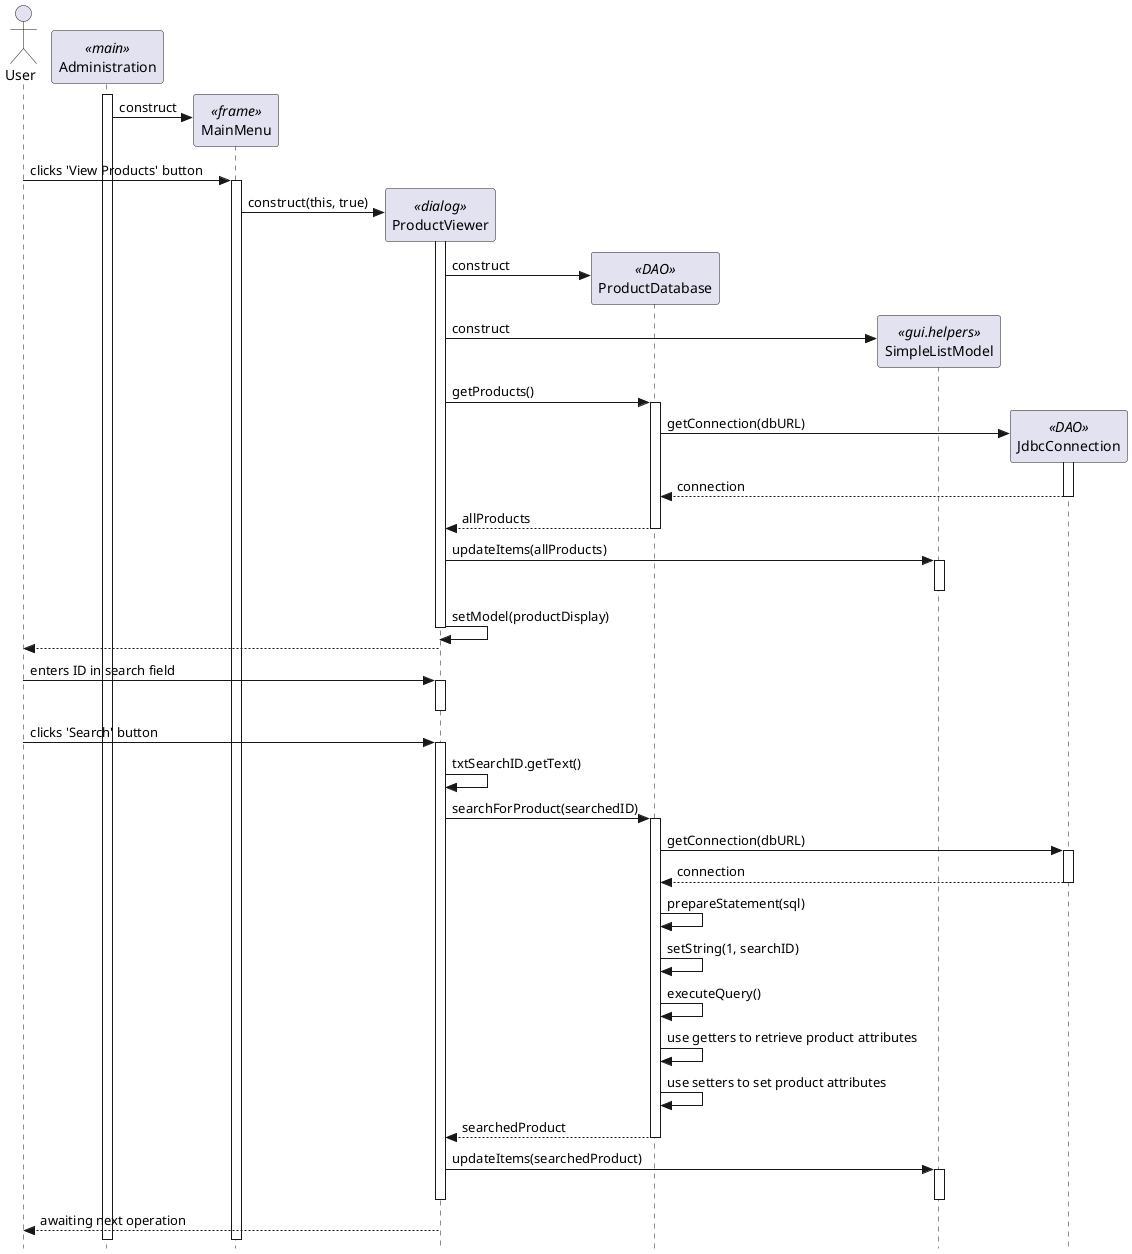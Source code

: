 @startuml

' use strict UML mode
skinparam style strictuml

' create actor user
actor "User" as user

' create main adminstration 
participant "Administration" as main <<main>>
main++

' create main menu frame
create "MainMenu" as menu <<frame>>
main -> menu : construct

user -> menu++ : clicks 'View Products' button

' create product viewer dialog
create "ProductViewer" as viewer <<dialog>>
menu -> viewer :  construct(this, true)

viewer++

' create a DAO
create "ProductDatabase" as dao <<DAO>>
viewer -> dao : construct 

' create the simple model list
create "SimpleListModel" as modellist <<gui.helpers>>
viewer -> modellist : construct



' get the products from dao database
viewer -> dao++ : getProducts()

create "JdbcConnection" as jdbc <<DAO>>
dao -> jdbc++ : getConnection(dbURL)
jdbc --> dao : connection
jdbc--

dao --> viewer : allProducts
dao--

' put products in Simple List Model
viewer -> modellist++ : updateItems(allProducts)
modellist--

' update list to display products
viewer -> viewer : setModel(productDisplay)
viewer--

viewer --> user

' Pull out selected product to edit
user -> viewer++ : enters ID in search field
viewer--
user -> viewer++ : clicks 'Search' button

viewer -> viewer : txtSearchID.getText()
viewer -> dao++ : searchForProduct(searchedID)

dao -> jdbc++ : getConnection(dbURL)
jdbc--> dao : connection
jdbc--

dao -> dao : prepareStatement(sql)
dao -> dao : setString(1, searchID)
dao -> dao : executeQuery()

dao -> dao : use getters to retrieve product attributes
dao -> dao : use setters to set product attributes
dao --> viewer : searchedProduct

dao--

' put products in Simple List Model
viewer -> modellist++ : updateItems(searchedProduct)
modellist--
viewer-- 

viewer --> user : awaiting next operation


@enduml

